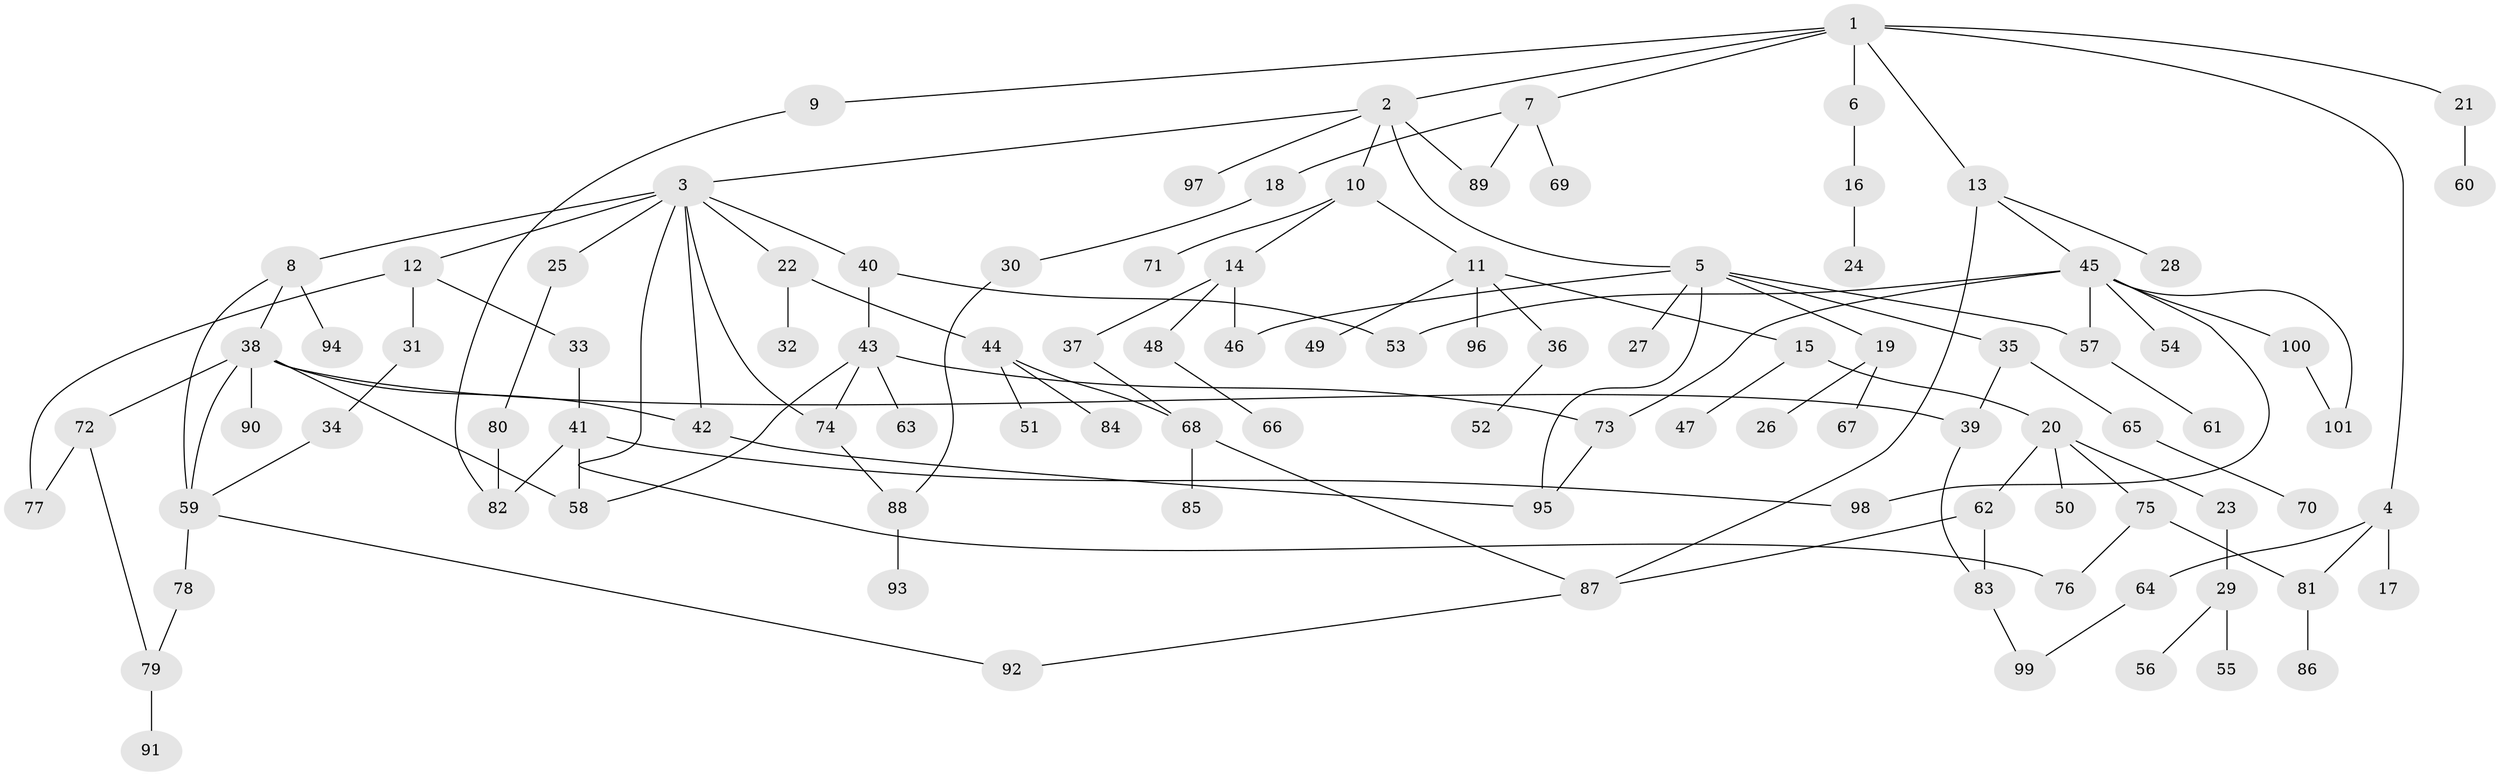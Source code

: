 // coarse degree distribution, {9: 0.028985507246376812, 11: 0.014492753623188406, 4: 0.11594202898550725, 2: 0.3188405797101449, 6: 0.043478260869565216, 3: 0.07246376811594203, 5: 0.057971014492753624, 1: 0.3333333333333333, 7: 0.014492753623188406}
// Generated by graph-tools (version 1.1) at 2025/41/03/06/25 10:41:25]
// undirected, 101 vertices, 129 edges
graph export_dot {
graph [start="1"]
  node [color=gray90,style=filled];
  1;
  2;
  3;
  4;
  5;
  6;
  7;
  8;
  9;
  10;
  11;
  12;
  13;
  14;
  15;
  16;
  17;
  18;
  19;
  20;
  21;
  22;
  23;
  24;
  25;
  26;
  27;
  28;
  29;
  30;
  31;
  32;
  33;
  34;
  35;
  36;
  37;
  38;
  39;
  40;
  41;
  42;
  43;
  44;
  45;
  46;
  47;
  48;
  49;
  50;
  51;
  52;
  53;
  54;
  55;
  56;
  57;
  58;
  59;
  60;
  61;
  62;
  63;
  64;
  65;
  66;
  67;
  68;
  69;
  70;
  71;
  72;
  73;
  74;
  75;
  76;
  77;
  78;
  79;
  80;
  81;
  82;
  83;
  84;
  85;
  86;
  87;
  88;
  89;
  90;
  91;
  92;
  93;
  94;
  95;
  96;
  97;
  98;
  99;
  100;
  101;
  1 -- 2;
  1 -- 4;
  1 -- 6;
  1 -- 7;
  1 -- 9;
  1 -- 13;
  1 -- 21;
  2 -- 3;
  2 -- 5;
  2 -- 10;
  2 -- 89;
  2 -- 97;
  3 -- 8;
  3 -- 12;
  3 -- 22;
  3 -- 25;
  3 -- 40;
  3 -- 42;
  3 -- 74;
  3 -- 76;
  4 -- 17;
  4 -- 64;
  4 -- 81;
  5 -- 19;
  5 -- 27;
  5 -- 35;
  5 -- 95;
  5 -- 46;
  5 -- 57;
  6 -- 16;
  7 -- 18;
  7 -- 69;
  7 -- 89;
  8 -- 38;
  8 -- 94;
  8 -- 59;
  9 -- 82;
  10 -- 11;
  10 -- 14;
  10 -- 71;
  11 -- 15;
  11 -- 36;
  11 -- 49;
  11 -- 96;
  12 -- 31;
  12 -- 33;
  12 -- 77;
  13 -- 28;
  13 -- 45;
  13 -- 87;
  14 -- 37;
  14 -- 46;
  14 -- 48;
  15 -- 20;
  15 -- 47;
  16 -- 24;
  18 -- 30;
  19 -- 26;
  19 -- 67;
  20 -- 23;
  20 -- 50;
  20 -- 62;
  20 -- 75;
  21 -- 60;
  22 -- 32;
  22 -- 44;
  23 -- 29;
  25 -- 80;
  29 -- 55;
  29 -- 56;
  30 -- 88;
  31 -- 34;
  33 -- 41;
  34 -- 59;
  35 -- 39;
  35 -- 65;
  36 -- 52;
  37 -- 68;
  38 -- 59;
  38 -- 72;
  38 -- 90;
  38 -- 58;
  38 -- 42;
  38 -- 39;
  39 -- 83;
  40 -- 43;
  40 -- 53;
  41 -- 82;
  41 -- 98;
  41 -- 58;
  42 -- 95;
  43 -- 58;
  43 -- 63;
  43 -- 73;
  43 -- 74;
  44 -- 51;
  44 -- 68;
  44 -- 84;
  45 -- 53;
  45 -- 54;
  45 -- 57;
  45 -- 100;
  45 -- 98;
  45 -- 101;
  45 -- 73;
  48 -- 66;
  57 -- 61;
  59 -- 78;
  59 -- 92;
  62 -- 83;
  62 -- 87;
  64 -- 99;
  65 -- 70;
  68 -- 85;
  68 -- 87;
  72 -- 77;
  72 -- 79;
  73 -- 95;
  74 -- 88;
  75 -- 76;
  75 -- 81;
  78 -- 79;
  79 -- 91;
  80 -- 82;
  81 -- 86;
  83 -- 99;
  87 -- 92;
  88 -- 93;
  100 -- 101;
}
